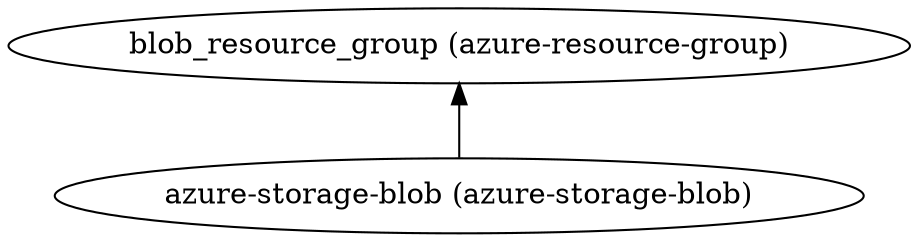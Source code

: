 digraph {
    rankdir="BT"
    "blob_resource_group (azure-resource-group)"
"azure-storage-blob (azure-storage-blob)" -> "blob_resource_group (azure-resource-group)"
"azure-storage-blob (azure-storage-blob)"
  }